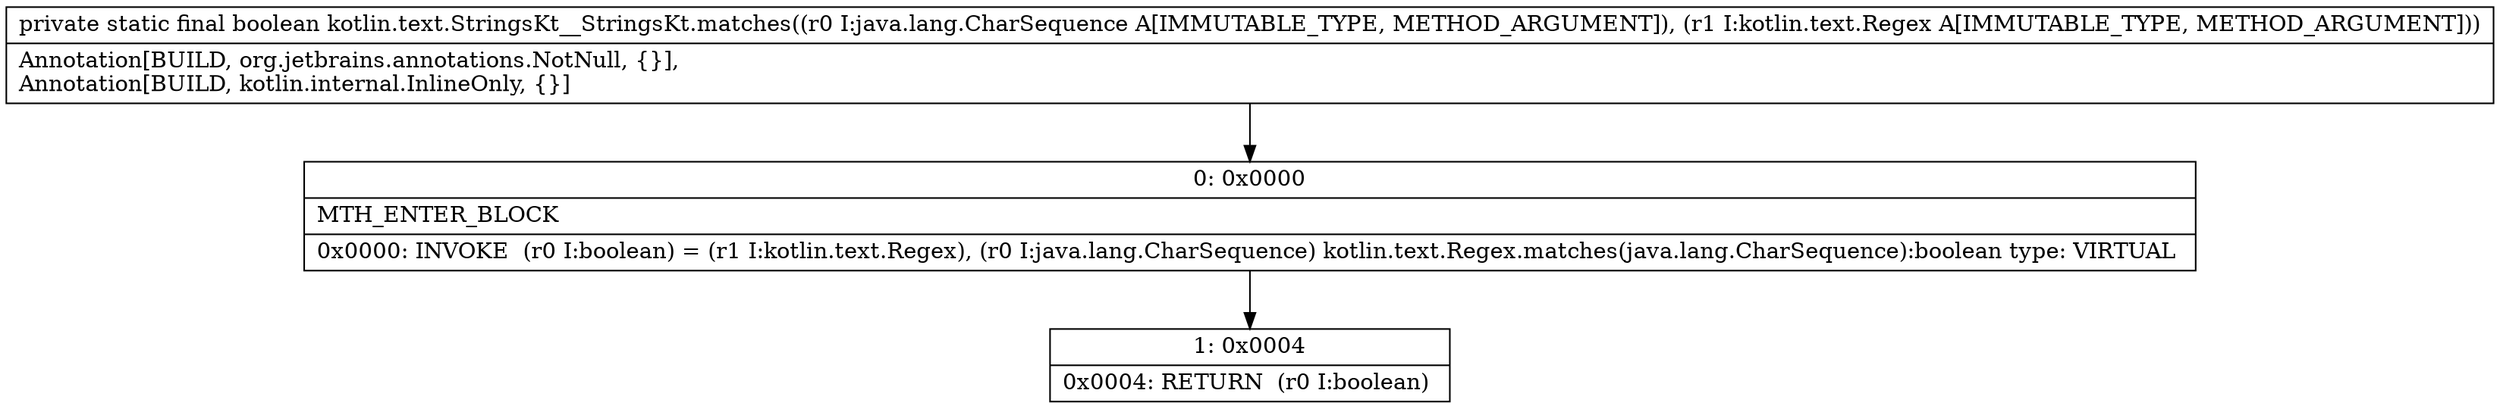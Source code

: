 digraph "CFG forkotlin.text.StringsKt__StringsKt.matches(Ljava\/lang\/CharSequence;Lkotlin\/text\/Regex;)Z" {
Node_0 [shape=record,label="{0\:\ 0x0000|MTH_ENTER_BLOCK\l|0x0000: INVOKE  (r0 I:boolean) = (r1 I:kotlin.text.Regex), (r0 I:java.lang.CharSequence) kotlin.text.Regex.matches(java.lang.CharSequence):boolean type: VIRTUAL \l}"];
Node_1 [shape=record,label="{1\:\ 0x0004|0x0004: RETURN  (r0 I:boolean) \l}"];
MethodNode[shape=record,label="{private static final boolean kotlin.text.StringsKt__StringsKt.matches((r0 I:java.lang.CharSequence A[IMMUTABLE_TYPE, METHOD_ARGUMENT]), (r1 I:kotlin.text.Regex A[IMMUTABLE_TYPE, METHOD_ARGUMENT]))  | Annotation[BUILD, org.jetbrains.annotations.NotNull, \{\}], \lAnnotation[BUILD, kotlin.internal.InlineOnly, \{\}]\l}"];
MethodNode -> Node_0;
Node_0 -> Node_1;
}

